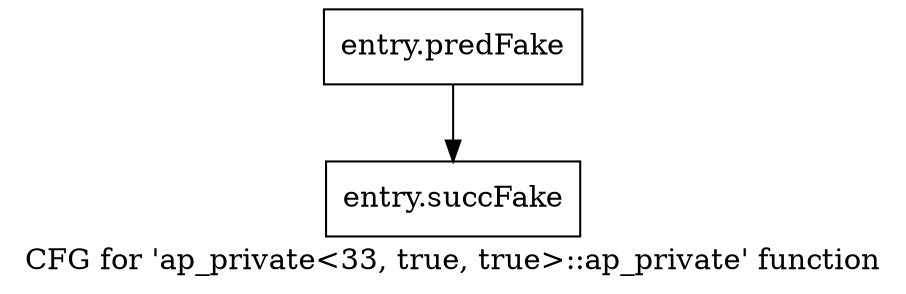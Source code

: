digraph "CFG for 'ap_private\<33, true, true\>::ap_private' function" {
	label="CFG for 'ap_private\<33, true, true\>::ap_private' function";

	Node0x5a0a2c0 [shape=record,filename="",linenumber="",label="{entry.predFake}"];
	Node0x5a0a2c0 -> Node0x5ae16d0[ callList="" memoryops="" filename="/home/omerfaruk/tools/Xilinx/Vitis_HLS/2023.2/include/etc/ap_private.h" execusionnum="2"];
	Node0x5ae16d0 [shape=record,filename="/home/omerfaruk/tools/Xilinx/Vitis_HLS/2023.2/include/etc/ap_private.h",linenumber="1685",label="{entry.succFake}"];
}

